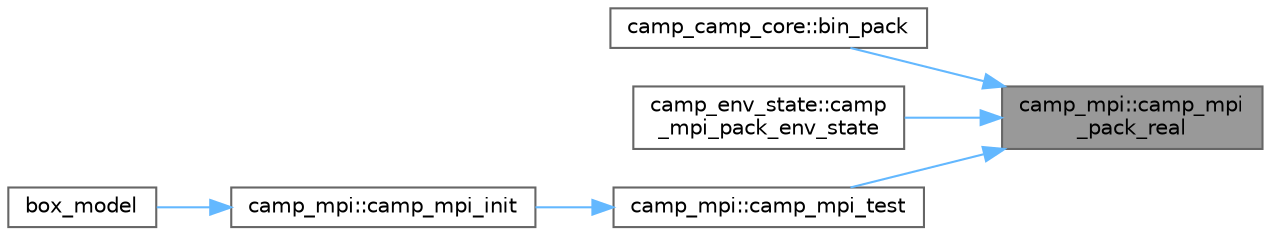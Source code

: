 digraph "camp_mpi::camp_mpi_pack_real"
{
 // LATEX_PDF_SIZE
  bgcolor="transparent";
  edge [fontname=Helvetica,fontsize=10,labelfontname=Helvetica,labelfontsize=10];
  node [fontname=Helvetica,fontsize=10,shape=box,height=0.2,width=0.4];
  rankdir="RL";
  Node1 [label="camp_mpi::camp_mpi\l_pack_real",height=0.2,width=0.4,color="gray40", fillcolor="grey60", style="filled", fontcolor="black",tooltip="Packs the given value into the buffer, advancing position."];
  Node1 -> Node2 [dir="back",color="steelblue1",style="solid"];
  Node2 [label="camp_camp_core::bin_pack",height=0.2,width=0.4,color="grey40", fillcolor="white", style="filled",URL="$namespacecamp__camp__core.html#ae216d8a1432331a0ca2b22fa764e5f8e",tooltip="Pack the given value to the buffer, advancing position."];
  Node1 -> Node3 [dir="back",color="steelblue1",style="solid"];
  Node3 [label="camp_env_state::camp\l_mpi_pack_env_state",height=0.2,width=0.4,color="grey40", fillcolor="white", style="filled",URL="$namespacecamp__env__state.html#a151aed99a15531066bb5ef8b25d4b94e",tooltip="Packs the given value into the buffer, advancing position."];
  Node1 -> Node4 [dir="back",color="steelblue1",style="solid"];
  Node4 [label="camp_mpi::camp_mpi_test",height=0.2,width=0.4,color="grey40", fillcolor="white", style="filled",URL="$namespacecamp__mpi.html#a3a40947a78223499aaa9b9a2c5e32c89",tooltip="Perform basic sanity checks on send/receive."];
  Node4 -> Node5 [dir="back",color="steelblue1",style="solid"];
  Node5 [label="camp_mpi::camp_mpi_init",height=0.2,width=0.4,color="grey40", fillcolor="white", style="filled",URL="$namespacecamp__mpi.html#a013fae7f812d8d9bd22dc73db714e115",tooltip="Initialize MPI."];
  Node5 -> Node6 [dir="back",color="steelblue1",style="solid"];
  Node6 [label="box_model",height=0.2,width=0.4,color="grey40", fillcolor="white", style="filled",URL="$part__3__code_2box__model_8_f90.html#a3f8c0234515cc17b2f3e366868b8646b",tooltip=" "];
}

